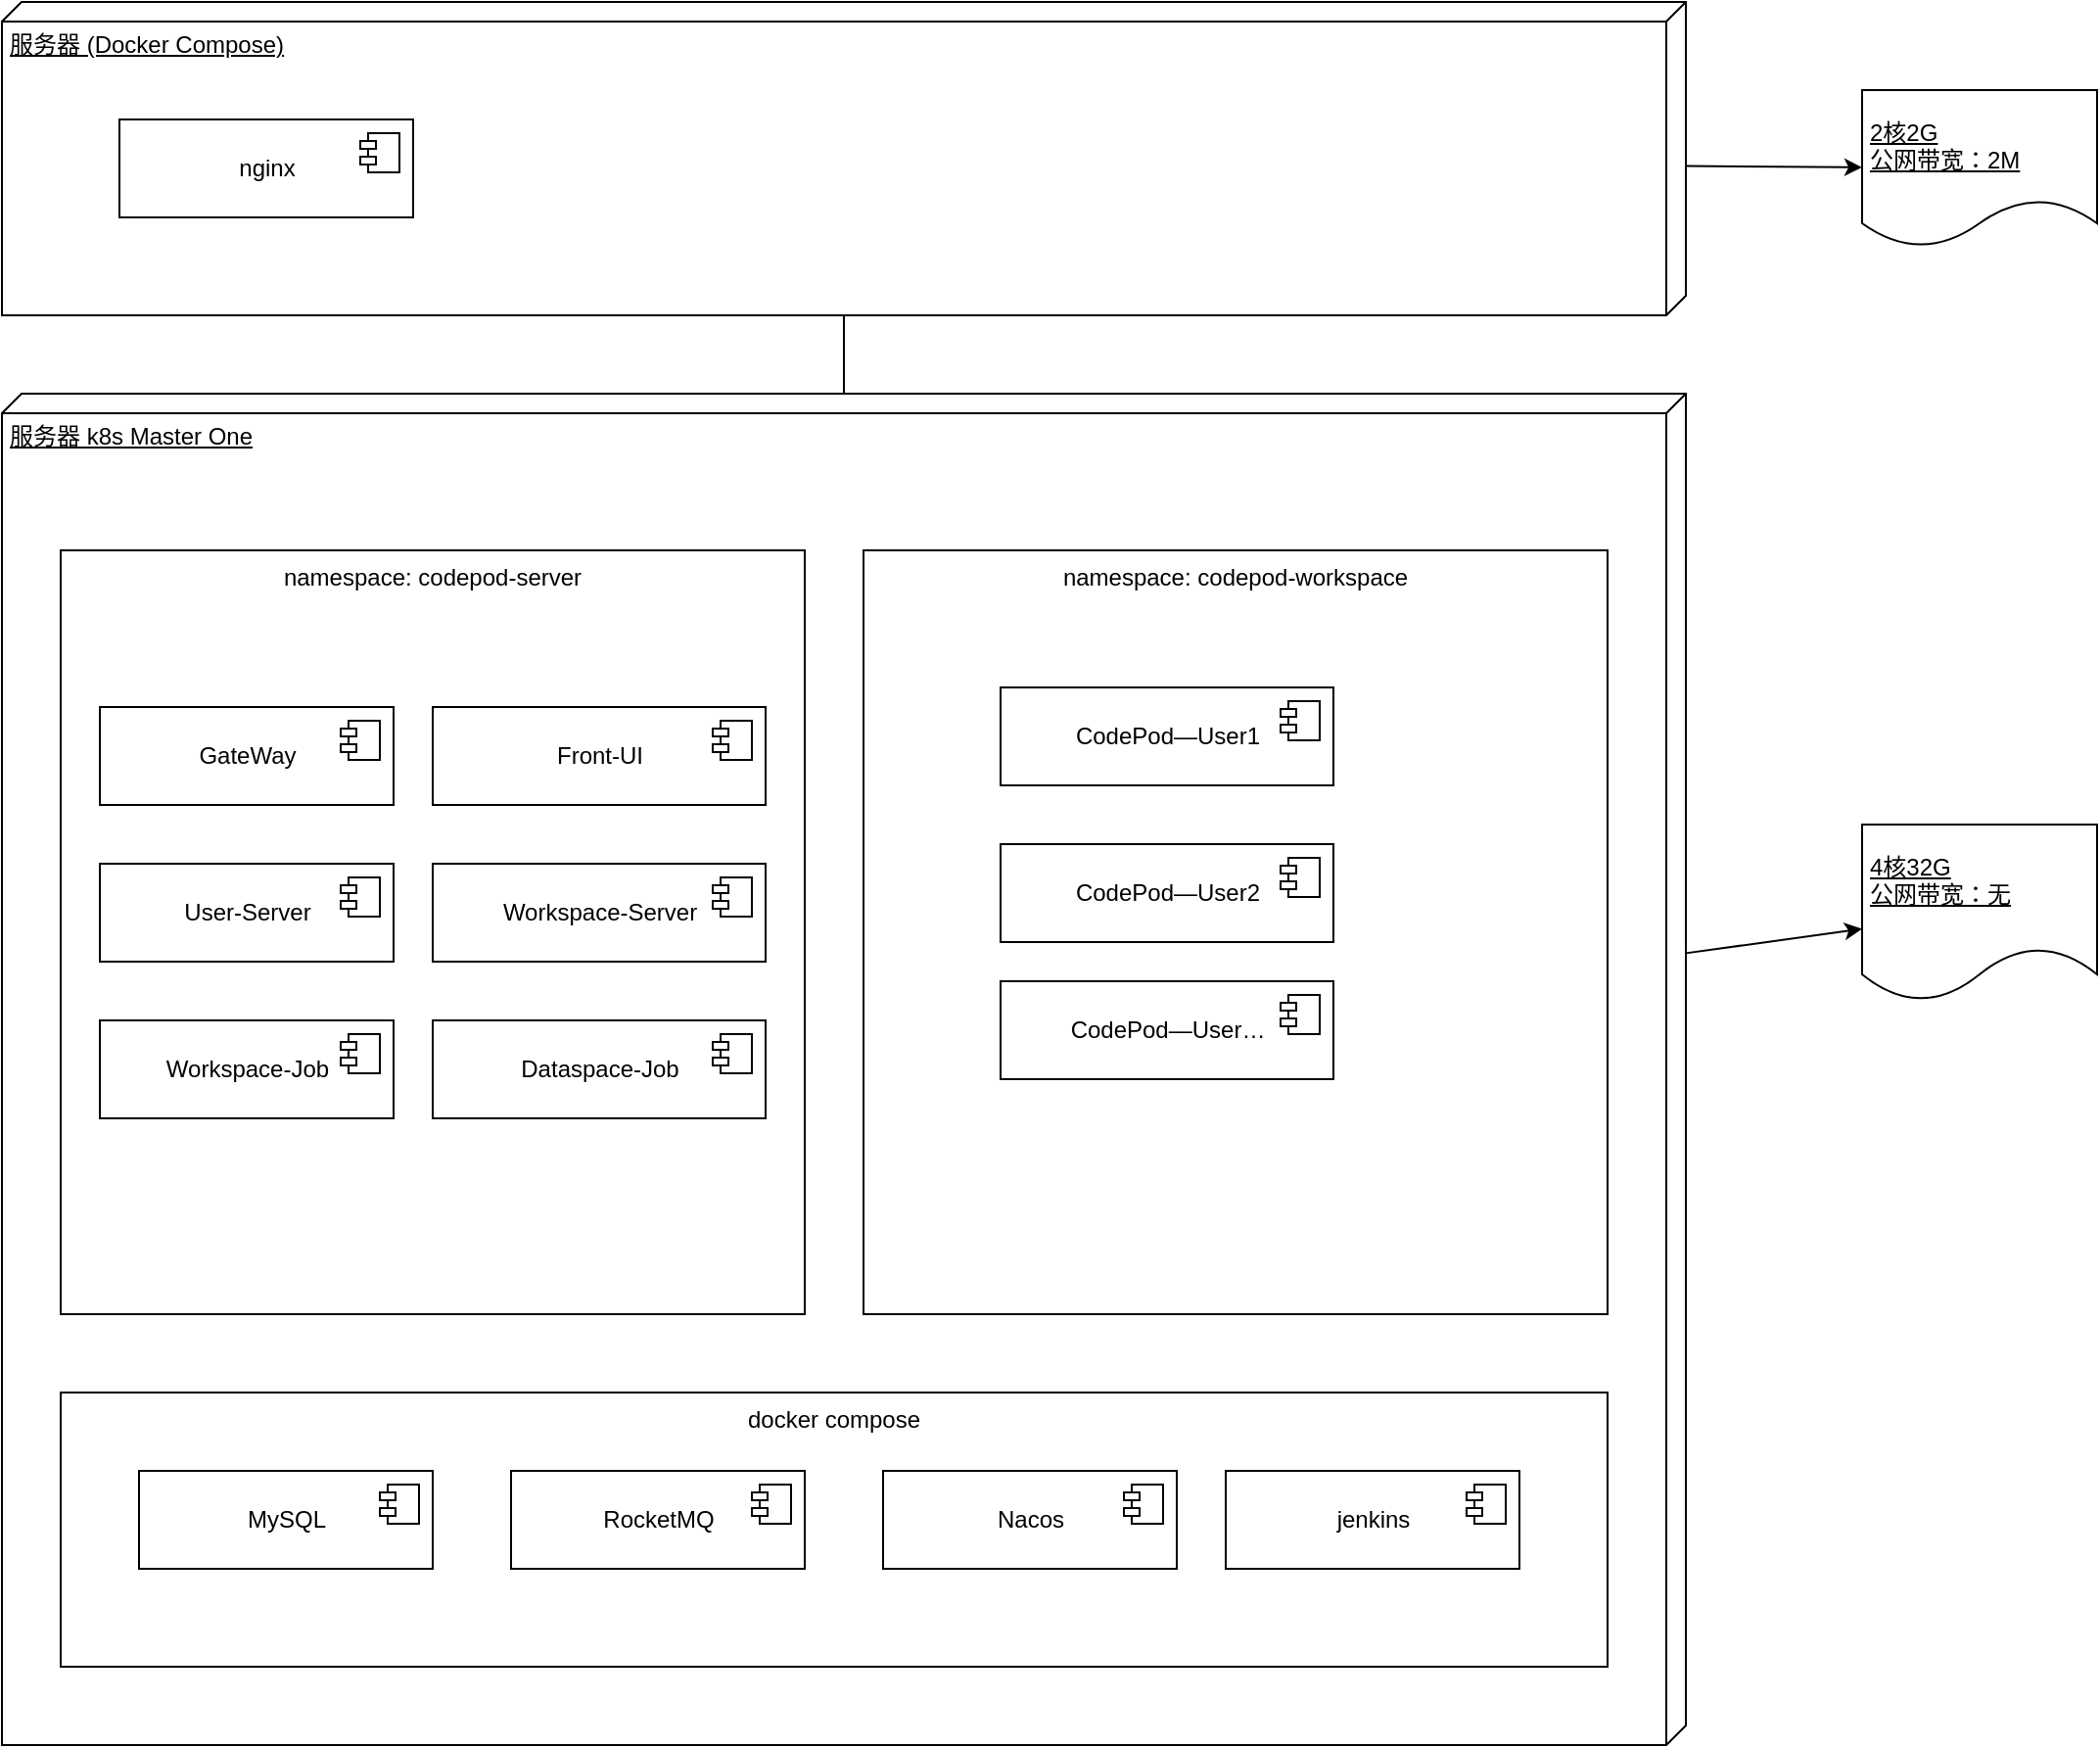 <mxfile>
    <diagram id="CAmtWDYfucujsJTvXxFi" name="测开环境">
        <mxGraphModel dx="602" dy="451" grid="1" gridSize="10" guides="1" tooltips="1" connect="1" arrows="1" fold="1" page="1" pageScale="1" pageWidth="827" pageHeight="1169" math="0" shadow="0">
            <root>
                <mxCell id="0"/>
                <mxCell id="1" parent="0"/>
                <mxCell id="55" style="edgeStyle=none;html=1;" parent="1" source="17" target="52" edge="1">
                    <mxGeometry relative="1" as="geometry"/>
                </mxCell>
                <mxCell id="17" value="服务器 k8s Master One" style="verticalAlign=top;align=left;spacingTop=8;spacingLeft=2;spacingRight=12;shape=cube;size=10;direction=south;fontStyle=4;html=1;" parent="1" vertex="1">
                    <mxGeometry x="270" y="280" width="860" height="690" as="geometry"/>
                </mxCell>
                <mxCell id="18" value="namespace: codepod-server" style="rounded=0;whiteSpace=wrap;html=1;verticalAlign=top;" parent="1" vertex="1">
                    <mxGeometry x="300" y="360" width="380" height="390" as="geometry"/>
                </mxCell>
                <mxCell id="11" value="GateWay" style="html=1;dropTarget=0;movable=1;resizable=1;rotatable=1;deletable=1;editable=1;connectable=1;" parent="1" vertex="1">
                    <mxGeometry x="320" y="440" width="150" height="50" as="geometry"/>
                </mxCell>
                <mxCell id="12" value="" style="shape=module;jettyWidth=8;jettyHeight=4;" parent="11" vertex="1">
                    <mxGeometry x="1" width="20" height="20" relative="1" as="geometry">
                        <mxPoint x="-27" y="7" as="offset"/>
                    </mxGeometry>
                </mxCell>
                <mxCell id="20" value="User-Server" style="html=1;dropTarget=0;movable=1;resizable=1;rotatable=1;deletable=1;editable=1;connectable=1;" parent="1" vertex="1">
                    <mxGeometry x="320" y="520" width="150" height="50" as="geometry"/>
                </mxCell>
                <mxCell id="21" value="" style="shape=module;jettyWidth=8;jettyHeight=4;" parent="20" vertex="1">
                    <mxGeometry x="1" width="20" height="20" relative="1" as="geometry">
                        <mxPoint x="-27" y="7" as="offset"/>
                    </mxGeometry>
                </mxCell>
                <mxCell id="22" value="Workspace-Server" style="html=1;dropTarget=0;movable=1;resizable=1;rotatable=1;deletable=1;editable=1;connectable=1;" parent="1" vertex="1">
                    <mxGeometry x="490" y="520" width="170" height="50" as="geometry"/>
                </mxCell>
                <mxCell id="23" value="" style="shape=module;jettyWidth=8;jettyHeight=4;" parent="22" vertex="1">
                    <mxGeometry x="1" width="20" height="20" relative="1" as="geometry">
                        <mxPoint x="-27" y="7" as="offset"/>
                    </mxGeometry>
                </mxCell>
                <mxCell id="24" value="Workspace-Job" style="html=1;dropTarget=0;movable=1;resizable=1;rotatable=1;deletable=1;editable=1;connectable=1;" parent="1" vertex="1">
                    <mxGeometry x="320" y="600" width="150" height="50" as="geometry"/>
                </mxCell>
                <mxCell id="25" value="" style="shape=module;jettyWidth=8;jettyHeight=4;" parent="24" vertex="1">
                    <mxGeometry x="1" width="20" height="20" relative="1" as="geometry">
                        <mxPoint x="-27" y="7" as="offset"/>
                    </mxGeometry>
                </mxCell>
                <mxCell id="26" value="Dataspace-Job" style="html=1;dropTarget=0;movable=1;resizable=1;rotatable=1;deletable=1;editable=1;connectable=1;" parent="1" vertex="1">
                    <mxGeometry x="490" y="600" width="170" height="50" as="geometry"/>
                </mxCell>
                <mxCell id="27" value="" style="shape=module;jettyWidth=8;jettyHeight=4;" parent="26" vertex="1">
                    <mxGeometry x="1" width="20" height="20" relative="1" as="geometry">
                        <mxPoint x="-27" y="7" as="offset"/>
                    </mxGeometry>
                </mxCell>
                <mxCell id="28" value="namespace: codepod-workspace" style="rounded=0;whiteSpace=wrap;html=1;verticalAlign=top;" parent="1" vertex="1">
                    <mxGeometry x="710" y="360" width="380" height="390" as="geometry"/>
                </mxCell>
                <mxCell id="29" value="CodePod—User1" style="html=1;dropTarget=0;movable=1;resizable=1;rotatable=1;deletable=1;editable=1;connectable=1;" parent="1" vertex="1">
                    <mxGeometry x="780" y="430" width="170" height="50" as="geometry"/>
                </mxCell>
                <mxCell id="30" value="" style="shape=module;jettyWidth=8;jettyHeight=4;" parent="29" vertex="1">
                    <mxGeometry x="1" width="20" height="20" relative="1" as="geometry">
                        <mxPoint x="-27" y="7" as="offset"/>
                    </mxGeometry>
                </mxCell>
                <mxCell id="31" value="CodePod—User2" style="html=1;dropTarget=0;movable=1;resizable=1;rotatable=1;deletable=1;editable=1;connectable=1;" parent="1" vertex="1">
                    <mxGeometry x="780" y="510" width="170" height="50" as="geometry"/>
                </mxCell>
                <mxCell id="32" value="" style="shape=module;jettyWidth=8;jettyHeight=4;" parent="31" vertex="1">
                    <mxGeometry x="1" width="20" height="20" relative="1" as="geometry">
                        <mxPoint x="-27" y="7" as="offset"/>
                    </mxGeometry>
                </mxCell>
                <mxCell id="33" value="CodePod—User…" style="html=1;dropTarget=0;movable=1;resizable=1;rotatable=1;deletable=1;editable=1;connectable=1;" parent="1" vertex="1">
                    <mxGeometry x="780" y="580" width="170" height="50" as="geometry"/>
                </mxCell>
                <mxCell id="34" value="" style="shape=module;jettyWidth=8;jettyHeight=4;" parent="33" vertex="1">
                    <mxGeometry x="1" width="20" height="20" relative="1" as="geometry">
                        <mxPoint x="-27" y="7" as="offset"/>
                    </mxGeometry>
                </mxCell>
                <mxCell id="48" value="" style="edgeStyle=none;html=1;" parent="1" source="44" target="47" edge="1">
                    <mxGeometry relative="1" as="geometry"/>
                </mxCell>
                <mxCell id="58" style="edgeStyle=none;html=1;endArrow=none;endFill=0;" parent="1" source="44" target="17" edge="1">
                    <mxGeometry relative="1" as="geometry"/>
                </mxCell>
                <mxCell id="44" value="服务器 (Docker Compose)" style="verticalAlign=top;align=left;spacingTop=8;spacingLeft=2;spacingRight=12;shape=cube;size=10;direction=south;fontStyle=4;html=1;" parent="1" vertex="1">
                    <mxGeometry x="270" y="80" width="860" height="160" as="geometry"/>
                </mxCell>
                <mxCell id="45" value="nginx" style="html=1;dropTarget=0;movable=1;resizable=1;rotatable=1;deletable=1;editable=1;connectable=1;" parent="1" vertex="1">
                    <mxGeometry x="330" y="140" width="150" height="50" as="geometry"/>
                </mxCell>
                <mxCell id="46" value="" style="shape=module;jettyWidth=8;jettyHeight=4;" parent="45" vertex="1">
                    <mxGeometry x="1" width="20" height="20" relative="1" as="geometry">
                        <mxPoint x="-27" y="7" as="offset"/>
                    </mxGeometry>
                </mxCell>
                <mxCell id="47" value="2核2G&lt;br&gt;公网带宽：2M" style="shape=document;whiteSpace=wrap;html=1;boundedLbl=1;align=left;verticalAlign=top;spacingTop=8;spacingLeft=2;spacingRight=12;fontStyle=4;" parent="1" vertex="1">
                    <mxGeometry x="1220" y="125" width="120" height="80" as="geometry"/>
                </mxCell>
                <mxCell id="50" value="Front-UI" style="html=1;dropTarget=0;movable=1;resizable=1;rotatable=1;deletable=1;editable=1;connectable=1;" parent="1" vertex="1">
                    <mxGeometry x="490" y="440" width="170" height="50" as="geometry"/>
                </mxCell>
                <mxCell id="51" value="" style="shape=module;jettyWidth=8;jettyHeight=4;" parent="50" vertex="1">
                    <mxGeometry x="1" width="20" height="20" relative="1" as="geometry">
                        <mxPoint x="-27" y="7" as="offset"/>
                    </mxGeometry>
                </mxCell>
                <mxCell id="52" value="4核32G&lt;br&gt;公网带宽：无" style="shape=document;whiteSpace=wrap;html=1;boundedLbl=1;align=left;verticalAlign=top;spacingTop=8;spacingLeft=2;spacingRight=12;fontStyle=4;" parent="1" vertex="1">
                    <mxGeometry x="1220" y="500" width="120" height="90" as="geometry"/>
                </mxCell>
                <mxCell id="1ZqNvHrauiWmupzvo6dR-59" value="docker compose" style="rounded=0;whiteSpace=wrap;html=1;verticalAlign=top;" parent="1" vertex="1">
                    <mxGeometry x="300" y="790" width="790" height="140" as="geometry"/>
                </mxCell>
                <mxCell id="36" value="MySQL" style="html=1;dropTarget=0;movable=1;resizable=1;rotatable=1;deletable=1;editable=1;connectable=1;" parent="1" vertex="1">
                    <mxGeometry x="340" y="830" width="150" height="50" as="geometry"/>
                </mxCell>
                <mxCell id="37" value="" style="shape=module;jettyWidth=8;jettyHeight=4;" parent="36" vertex="1">
                    <mxGeometry x="1" width="20" height="20" relative="1" as="geometry">
                        <mxPoint x="-27" y="7" as="offset"/>
                    </mxGeometry>
                </mxCell>
                <mxCell id="38" value="RocketMQ" style="html=1;dropTarget=0;movable=1;resizable=1;rotatable=1;deletable=1;editable=1;connectable=1;" parent="1" vertex="1">
                    <mxGeometry x="530" y="830" width="150" height="50" as="geometry"/>
                </mxCell>
                <mxCell id="39" value="" style="shape=module;jettyWidth=8;jettyHeight=4;" parent="38" vertex="1">
                    <mxGeometry x="1" width="20" height="20" relative="1" as="geometry">
                        <mxPoint x="-27" y="7" as="offset"/>
                    </mxGeometry>
                </mxCell>
                <mxCell id="42" value="Nacos" style="html=1;dropTarget=0;movable=1;resizable=1;rotatable=1;deletable=1;editable=1;connectable=1;" parent="1" vertex="1">
                    <mxGeometry x="720" y="830" width="150" height="50" as="geometry"/>
                </mxCell>
                <mxCell id="43" value="" style="shape=module;jettyWidth=8;jettyHeight=4;" parent="42" vertex="1">
                    <mxGeometry x="1" width="20" height="20" relative="1" as="geometry">
                        <mxPoint x="-27" y="7" as="offset"/>
                    </mxGeometry>
                </mxCell>
                <mxCell id="56" value="jenkins" style="html=1;dropTarget=0;movable=1;resizable=1;rotatable=1;deletable=1;editable=1;connectable=1;" parent="1" vertex="1">
                    <mxGeometry x="895" y="830" width="150" height="50" as="geometry"/>
                </mxCell>
                <mxCell id="57" value="" style="shape=module;jettyWidth=8;jettyHeight=4;" parent="56" vertex="1">
                    <mxGeometry x="1" width="20" height="20" relative="1" as="geometry">
                        <mxPoint x="-27" y="7" as="offset"/>
                    </mxGeometry>
                </mxCell>
            </root>
        </mxGraphModel>
    </diagram>
    <diagram name="生产环境" id="4wEGkpCf5vSi97ZC_cVU">
        <mxGraphModel dx="602" dy="451" grid="1" gridSize="10" guides="1" tooltips="1" connect="1" arrows="1" fold="1" page="1" pageScale="1" pageWidth="827" pageHeight="1169" math="0" shadow="0">
            <root>
                <mxCell id="hqEQS-_Kgv2o5S0UOQAj-0"/>
                <mxCell id="hqEQS-_Kgv2o5S0UOQAj-1" parent="hqEQS-_Kgv2o5S0UOQAj-0"/>
                <mxCell id="6lPIFS5kgiezeE-GSuGC-6" value="&amp;nbsp; k8s 服务器集群" style="rounded=0;whiteSpace=wrap;html=1;verticalAlign=top;align=left;" parent="hqEQS-_Kgv2o5S0UOQAj-1" vertex="1">
                    <mxGeometry x="170" y="460" width="1220" height="570" as="geometry"/>
                </mxCell>
                <mxCell id="6lPIFS5kgiezeE-GSuGC-0" value="服务器 k8s Worker02" style="verticalAlign=top;align=left;spacingTop=8;spacingLeft=2;spacingRight=12;shape=cube;size=10;direction=south;fontStyle=4;html=1;" parent="hqEQS-_Kgv2o5S0UOQAj-1" vertex="1">
                    <mxGeometry x="910" y="480" width="460" height="510" as="geometry"/>
                </mxCell>
                <mxCell id="hqEQS-_Kgv2o5S0UOQAj-3" value="服务器 k8s Worker01" style="verticalAlign=top;align=left;spacingTop=8;spacingLeft=2;spacingRight=12;shape=cube;size=10;direction=south;fontStyle=4;html=1;" parent="hqEQS-_Kgv2o5S0UOQAj-1" vertex="1">
                    <mxGeometry x="420" y="480" width="460" height="510" as="geometry"/>
                </mxCell>
                <mxCell id="hqEQS-_Kgv2o5S0UOQAj-24" value="服务器 (Docker Compose)" style="verticalAlign=top;align=left;spacingTop=8;spacingLeft=2;spacingRight=12;shape=cube;size=10;direction=south;fontStyle=4;html=1;" parent="hqEQS-_Kgv2o5S0UOQAj-1" vertex="1">
                    <mxGeometry x="200" y="270" width="520" height="160" as="geometry"/>
                </mxCell>
                <mxCell id="hqEQS-_Kgv2o5S0UOQAj-25" value="nginx" style="html=1;dropTarget=0;movable=1;resizable=1;rotatable=1;deletable=1;editable=1;connectable=1;" parent="hqEQS-_Kgv2o5S0UOQAj-1" vertex="1">
                    <mxGeometry x="380" y="340" width="250" height="50" as="geometry"/>
                </mxCell>
                <mxCell id="hqEQS-_Kgv2o5S0UOQAj-26" value="" style="shape=module;jettyWidth=8;jettyHeight=4;" parent="hqEQS-_Kgv2o5S0UOQAj-25" vertex="1">
                    <mxGeometry x="1" width="20" height="20" relative="1" as="geometry">
                        <mxPoint x="-27" y="7" as="offset"/>
                    </mxGeometry>
                </mxCell>
                <mxCell id="6lPIFS5kgiezeE-GSuGC-1" value="服务器 k8s Master1" style="verticalAlign=top;align=left;spacingTop=8;spacingLeft=2;spacingRight=12;shape=cube;size=10;direction=south;fontStyle=4;html=1;" parent="hqEQS-_Kgv2o5S0UOQAj-1" vertex="1">
                    <mxGeometry x="200" y="505" width="160" height="130" as="geometry"/>
                </mxCell>
                <mxCell id="6lPIFS5kgiezeE-GSuGC-2" value="服务器 k8s Master2" style="verticalAlign=top;align=left;spacingTop=8;spacingLeft=2;spacingRight=12;shape=cube;size=10;direction=south;fontStyle=4;html=1;" parent="hqEQS-_Kgv2o5S0UOQAj-1" vertex="1">
                    <mxGeometry x="200" y="665" width="160" height="130" as="geometry"/>
                </mxCell>
                <mxCell id="6lPIFS5kgiezeE-GSuGC-3" value="服务器 k8s Master3" style="verticalAlign=top;align=left;spacingTop=8;spacingLeft=2;spacingRight=12;shape=cube;size=10;direction=south;fontStyle=4;html=1;" parent="hqEQS-_Kgv2o5S0UOQAj-1" vertex="1">
                    <mxGeometry x="200" y="835" width="160" height="130" as="geometry"/>
                </mxCell>
                <mxCell id="6lPIFS5kgiezeE-GSuGC-7" value="" style="group" parent="hqEQS-_Kgv2o5S0UOQAj-1" vertex="1" connectable="0">
                    <mxGeometry x="650" y="560" width="200" height="250" as="geometry"/>
                </mxCell>
                <mxCell id="hqEQS-_Kgv2o5S0UOQAj-15" value="namespace: codepod-workspace" style="rounded=0;whiteSpace=wrap;html=1;verticalAlign=top;" parent="6lPIFS5kgiezeE-GSuGC-7" vertex="1">
                    <mxGeometry width="200" height="250" as="geometry"/>
                </mxCell>
                <mxCell id="hqEQS-_Kgv2o5S0UOQAj-16" value="CodePod—User1" style="html=1;dropTarget=0;movable=1;resizable=1;rotatable=1;deletable=1;editable=1;connectable=1;" parent="6lPIFS5kgiezeE-GSuGC-7" vertex="1">
                    <mxGeometry x="10" y="50" width="170" height="50" as="geometry"/>
                </mxCell>
                <mxCell id="hqEQS-_Kgv2o5S0UOQAj-17" value="" style="shape=module;jettyWidth=8;jettyHeight=4;" parent="hqEQS-_Kgv2o5S0UOQAj-16" vertex="1">
                    <mxGeometry x="1" width="20" height="20" relative="1" as="geometry">
                        <mxPoint x="-27" y="7" as="offset"/>
                    </mxGeometry>
                </mxCell>
                <mxCell id="hqEQS-_Kgv2o5S0UOQAj-18" value="CodePod—User2" style="html=1;dropTarget=0;movable=1;resizable=1;rotatable=1;deletable=1;editable=1;connectable=1;" parent="6lPIFS5kgiezeE-GSuGC-7" vertex="1">
                    <mxGeometry x="10" y="110" width="170" height="50" as="geometry"/>
                </mxCell>
                <mxCell id="hqEQS-_Kgv2o5S0UOQAj-19" value="" style="shape=module;jettyWidth=8;jettyHeight=4;" parent="hqEQS-_Kgv2o5S0UOQAj-18" vertex="1">
                    <mxGeometry x="1" width="20" height="20" relative="1" as="geometry">
                        <mxPoint x="-27" y="7" as="offset"/>
                    </mxGeometry>
                </mxCell>
                <mxCell id="hqEQS-_Kgv2o5S0UOQAj-20" value="CodePod—User…" style="html=1;dropTarget=0;movable=1;resizable=1;rotatable=1;deletable=1;editable=1;connectable=1;" parent="6lPIFS5kgiezeE-GSuGC-7" vertex="1">
                    <mxGeometry x="10" y="170" width="170" height="50" as="geometry"/>
                </mxCell>
                <mxCell id="hqEQS-_Kgv2o5S0UOQAj-21" value="" style="shape=module;jettyWidth=8;jettyHeight=4;" parent="hqEQS-_Kgv2o5S0UOQAj-20" vertex="1">
                    <mxGeometry x="1" width="20" height="20" relative="1" as="geometry">
                        <mxPoint x="-27" y="7" as="offset"/>
                    </mxGeometry>
                </mxCell>
                <mxCell id="6lPIFS5kgiezeE-GSuGC-8" value="" style="group" parent="hqEQS-_Kgv2o5S0UOQAj-1" vertex="1" connectable="0">
                    <mxGeometry x="430" y="560" width="200" height="250" as="geometry"/>
                </mxCell>
                <mxCell id="hqEQS-_Kgv2o5S0UOQAj-4" value="namespace: codepod-server" style="rounded=0;whiteSpace=wrap;html=1;verticalAlign=top;" parent="6lPIFS5kgiezeE-GSuGC-8" vertex="1">
                    <mxGeometry width="200" height="250" as="geometry"/>
                </mxCell>
                <mxCell id="hqEQS-_Kgv2o5S0UOQAj-5" value="Server Components" style="html=1;dropTarget=0;movable=1;resizable=1;rotatable=1;deletable=1;editable=1;connectable=1;" parent="6lPIFS5kgiezeE-GSuGC-8" vertex="1">
                    <mxGeometry x="20" y="50" width="150" height="50" as="geometry"/>
                </mxCell>
                <mxCell id="hqEQS-_Kgv2o5S0UOQAj-6" value="" style="shape=module;jettyWidth=8;jettyHeight=4;" parent="hqEQS-_Kgv2o5S0UOQAj-5" vertex="1">
                    <mxGeometry x="1" width="20" height="20" relative="1" as="geometry">
                        <mxPoint x="-27" y="7" as="offset"/>
                    </mxGeometry>
                </mxCell>
                <mxCell id="6lPIFS5kgiezeE-GSuGC-9" value="SLB 公网弹性IP" style="verticalAlign=middle;align=center;spacingTop=8;spacingLeft=2;spacingRight=12;shape=cube;size=10;direction=south;fontStyle=4;html=1;" parent="hqEQS-_Kgv2o5S0UOQAj-1" vertex="1">
                    <mxGeometry x="170" y="160" width="1220" height="80" as="geometry"/>
                </mxCell>
                <mxCell id="6lPIFS5kgiezeE-GSuGC-12" value="服务器 (Docker Compose)" style="verticalAlign=top;align=left;spacingTop=8;spacingLeft=2;spacingRight=12;shape=cube;size=10;direction=south;fontStyle=4;html=1;" parent="hqEQS-_Kgv2o5S0UOQAj-1" vertex="1">
                    <mxGeometry x="827" y="270" width="520" height="160" as="geometry"/>
                </mxCell>
                <mxCell id="6lPIFS5kgiezeE-GSuGC-13" value="nginx" style="html=1;dropTarget=0;movable=1;resizable=1;rotatable=1;deletable=1;editable=1;connectable=1;" parent="hqEQS-_Kgv2o5S0UOQAj-1" vertex="1">
                    <mxGeometry x="930" y="330" width="250" height="50" as="geometry"/>
                </mxCell>
                <mxCell id="6lPIFS5kgiezeE-GSuGC-14" value="" style="shape=module;jettyWidth=8;jettyHeight=4;" parent="6lPIFS5kgiezeE-GSuGC-13" vertex="1">
                    <mxGeometry x="1" width="20" height="20" relative="1" as="geometry">
                        <mxPoint x="-27" y="7" as="offset"/>
                    </mxGeometry>
                </mxCell>
                <mxCell id="6lPIFS5kgiezeE-GSuGC-36" value="" style="group" parent="hqEQS-_Kgv2o5S0UOQAj-1" vertex="1" connectable="0">
                    <mxGeometry x="930" y="570" width="200" height="250" as="geometry"/>
                </mxCell>
                <mxCell id="6lPIFS5kgiezeE-GSuGC-37" value="namespace: codepod-server" style="rounded=0;whiteSpace=wrap;html=1;verticalAlign=top;" parent="6lPIFS5kgiezeE-GSuGC-36" vertex="1">
                    <mxGeometry y="-10" width="200" height="250" as="geometry"/>
                </mxCell>
                <mxCell id="6lPIFS5kgiezeE-GSuGC-38" value="Server Components" style="html=1;dropTarget=0;movable=1;resizable=1;rotatable=1;deletable=1;editable=1;connectable=1;" parent="6lPIFS5kgiezeE-GSuGC-36" vertex="1">
                    <mxGeometry x="20" y="50" width="150" height="50" as="geometry"/>
                </mxCell>
                <mxCell id="6lPIFS5kgiezeE-GSuGC-39" value="" style="shape=module;jettyWidth=8;jettyHeight=4;" parent="6lPIFS5kgiezeE-GSuGC-38" vertex="1">
                    <mxGeometry x="1" width="20" height="20" relative="1" as="geometry">
                        <mxPoint x="-27" y="7" as="offset"/>
                    </mxGeometry>
                </mxCell>
                <mxCell id="6lPIFS5kgiezeE-GSuGC-40" value="" style="group" parent="hqEQS-_Kgv2o5S0UOQAj-1" vertex="1" connectable="0">
                    <mxGeometry x="1150" y="560" width="200" height="250" as="geometry"/>
                </mxCell>
                <mxCell id="6lPIFS5kgiezeE-GSuGC-41" value="namespace: codepod-workspace" style="rounded=0;whiteSpace=wrap;html=1;verticalAlign=top;" parent="6lPIFS5kgiezeE-GSuGC-40" vertex="1">
                    <mxGeometry width="200" height="250" as="geometry"/>
                </mxCell>
                <mxCell id="6lPIFS5kgiezeE-GSuGC-42" value="CodePod—User1" style="html=1;dropTarget=0;movable=1;resizable=1;rotatable=1;deletable=1;editable=1;connectable=1;" parent="6lPIFS5kgiezeE-GSuGC-40" vertex="1">
                    <mxGeometry x="10" y="50" width="170" height="50" as="geometry"/>
                </mxCell>
                <mxCell id="6lPIFS5kgiezeE-GSuGC-43" value="" style="shape=module;jettyWidth=8;jettyHeight=4;" parent="6lPIFS5kgiezeE-GSuGC-42" vertex="1">
                    <mxGeometry x="1" width="20" height="20" relative="1" as="geometry">
                        <mxPoint x="-27" y="7" as="offset"/>
                    </mxGeometry>
                </mxCell>
                <mxCell id="6lPIFS5kgiezeE-GSuGC-44" value="CodePod—User2" style="html=1;dropTarget=0;movable=1;resizable=1;rotatable=1;deletable=1;editable=1;connectable=1;" parent="6lPIFS5kgiezeE-GSuGC-40" vertex="1">
                    <mxGeometry x="10" y="110" width="170" height="50" as="geometry"/>
                </mxCell>
                <mxCell id="6lPIFS5kgiezeE-GSuGC-45" value="" style="shape=module;jettyWidth=8;jettyHeight=4;" parent="6lPIFS5kgiezeE-GSuGC-44" vertex="1">
                    <mxGeometry x="1" width="20" height="20" relative="1" as="geometry">
                        <mxPoint x="-27" y="7" as="offset"/>
                    </mxGeometry>
                </mxCell>
                <mxCell id="6lPIFS5kgiezeE-GSuGC-46" value="CodePod—User…" style="html=1;dropTarget=0;movable=1;resizable=1;rotatable=1;deletable=1;editable=1;connectable=1;" parent="6lPIFS5kgiezeE-GSuGC-40" vertex="1">
                    <mxGeometry x="10" y="170" width="170" height="50" as="geometry"/>
                </mxCell>
                <mxCell id="6lPIFS5kgiezeE-GSuGC-47" value="" style="shape=module;jettyWidth=8;jettyHeight=4;" parent="6lPIFS5kgiezeE-GSuGC-46" vertex="1">
                    <mxGeometry x="1" width="20" height="20" relative="1" as="geometry">
                        <mxPoint x="-27" y="7" as="offset"/>
                    </mxGeometry>
                </mxCell>
                <mxCell id="hqEQS-_Kgv2o5S0UOQAj-29" value="云服务" style="verticalAlign=top;align=left;spacingTop=8;spacingLeft=2;spacingRight=12;shape=cube;size=10;direction=south;fontStyle=4;html=1;container=1;" parent="hqEQS-_Kgv2o5S0UOQAj-1" vertex="1">
                    <mxGeometry x="200" y="1060" width="290" height="200" as="geometry"/>
                </mxCell>
                <mxCell id="hqEQS-_Kgv2o5S0UOQAj-30" value="MySQL Cluster" style="html=1;dropTarget=0;movable=1;resizable=1;rotatable=1;deletable=1;editable=1;connectable=1;" parent="hqEQS-_Kgv2o5S0UOQAj-29" vertex="1">
                    <mxGeometry x="30.002" y="75" width="212.791" height="50" as="geometry"/>
                </mxCell>
                <mxCell id="hqEQS-_Kgv2o5S0UOQAj-31" value="" style="shape=module;jettyWidth=8;jettyHeight=4;" parent="hqEQS-_Kgv2o5S0UOQAj-30" vertex="1">
                    <mxGeometry x="1" width="20" height="20" relative="1" as="geometry">
                        <mxPoint x="-27" y="7" as="offset"/>
                    </mxGeometry>
                </mxCell>
                <mxCell id="6lPIFS5kgiezeE-GSuGC-48" value="MQ 集群" style="verticalAlign=top;align=left;spacingTop=8;spacingLeft=2;spacingRight=12;shape=cube;size=10;direction=south;fontStyle=4;html=1;container=1;" parent="hqEQS-_Kgv2o5S0UOQAj-1" vertex="1">
                    <mxGeometry x="650" y="1060" width="290" height="200" as="geometry"/>
                </mxCell>
                <mxCell id="hqEQS-_Kgv2o5S0UOQAj-32" value="RocketMQ" style="html=1;dropTarget=0;movable=1;resizable=1;rotatable=1;deletable=1;editable=1;connectable=1;" parent="6lPIFS5kgiezeE-GSuGC-48" vertex="1">
                    <mxGeometry x="39.999" y="75" width="212.791" height="50" as="geometry"/>
                </mxCell>
                <mxCell id="hqEQS-_Kgv2o5S0UOQAj-33" value="" style="shape=module;jettyWidth=8;jettyHeight=4;" parent="hqEQS-_Kgv2o5S0UOQAj-32" vertex="1">
                    <mxGeometry x="1" width="20" height="20" relative="1" as="geometry">
                        <mxPoint x="-27" y="7" as="offset"/>
                    </mxGeometry>
                </mxCell>
                <mxCell id="6lPIFS5kgiezeE-GSuGC-52" value="2m2s" style="text;html=1;align=center;verticalAlign=middle;resizable=0;points=[];autosize=1;strokeColor=none;fillColor=none;" parent="6lPIFS5kgiezeE-GSuGC-48" vertex="1">
                    <mxGeometry x="120" y="150" width="50" height="30" as="geometry"/>
                </mxCell>
                <mxCell id="6lPIFS5kgiezeE-GSuGC-49" value="配置中心 集群" style="verticalAlign=top;align=left;spacingTop=8;spacingLeft=2;spacingRight=12;shape=cube;size=10;direction=south;fontStyle=4;html=1;container=1;" parent="hqEQS-_Kgv2o5S0UOQAj-1" vertex="1">
                    <mxGeometry x="1080" y="1060" width="290" height="200" as="geometry"/>
                </mxCell>
                <mxCell id="6lPIFS5kgiezeE-GSuGC-50" value="Nacos" style="html=1;dropTarget=0;movable=1;resizable=1;rotatable=1;deletable=1;editable=1;connectable=1;" parent="6lPIFS5kgiezeE-GSuGC-49" vertex="1">
                    <mxGeometry x="39.999" y="75" width="212.791" height="50" as="geometry"/>
                </mxCell>
                <mxCell id="6lPIFS5kgiezeE-GSuGC-51" value="" style="shape=module;jettyWidth=8;jettyHeight=4;" parent="6lPIFS5kgiezeE-GSuGC-50" vertex="1">
                    <mxGeometry x="1" width="20" height="20" relative="1" as="geometry">
                        <mxPoint x="-27" y="7" as="offset"/>
                    </mxGeometry>
                </mxCell>
            </root>
        </mxGraphModel>
    </diagram>
</mxfile>